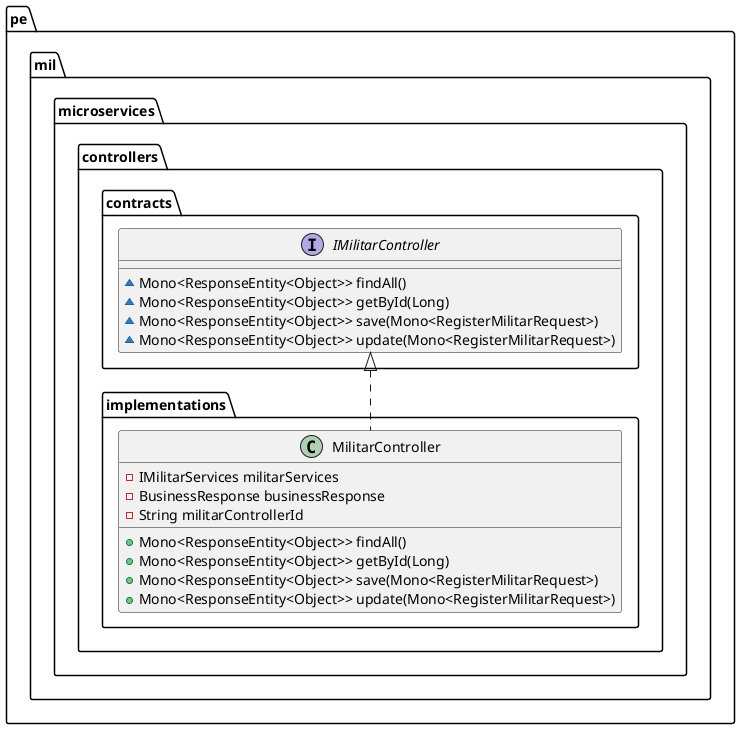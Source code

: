 @startuml
class pe.mil.microservices.controllers.implementations.MilitarController {
- IMilitarServices militarServices
- BusinessResponse businessResponse
- String militarControllerId
+ Mono<ResponseEntity<Object>> findAll()
+ Mono<ResponseEntity<Object>> getById(Long)
+ Mono<ResponseEntity<Object>> save(Mono<RegisterMilitarRequest>)
+ Mono<ResponseEntity<Object>> update(Mono<RegisterMilitarRequest>)
}
interface pe.mil.microservices.controllers.contracts.IMilitarController {
~ Mono<ResponseEntity<Object>> findAll()
~ Mono<ResponseEntity<Object>> getById(Long)
~ Mono<ResponseEntity<Object>> save(Mono<RegisterMilitarRequest>)
~ Mono<ResponseEntity<Object>> update(Mono<RegisterMilitarRequest>)
}


pe.mil.microservices.controllers.contracts.IMilitarController <|.. pe.mil.microservices.controllers.implementations.MilitarController
@enduml